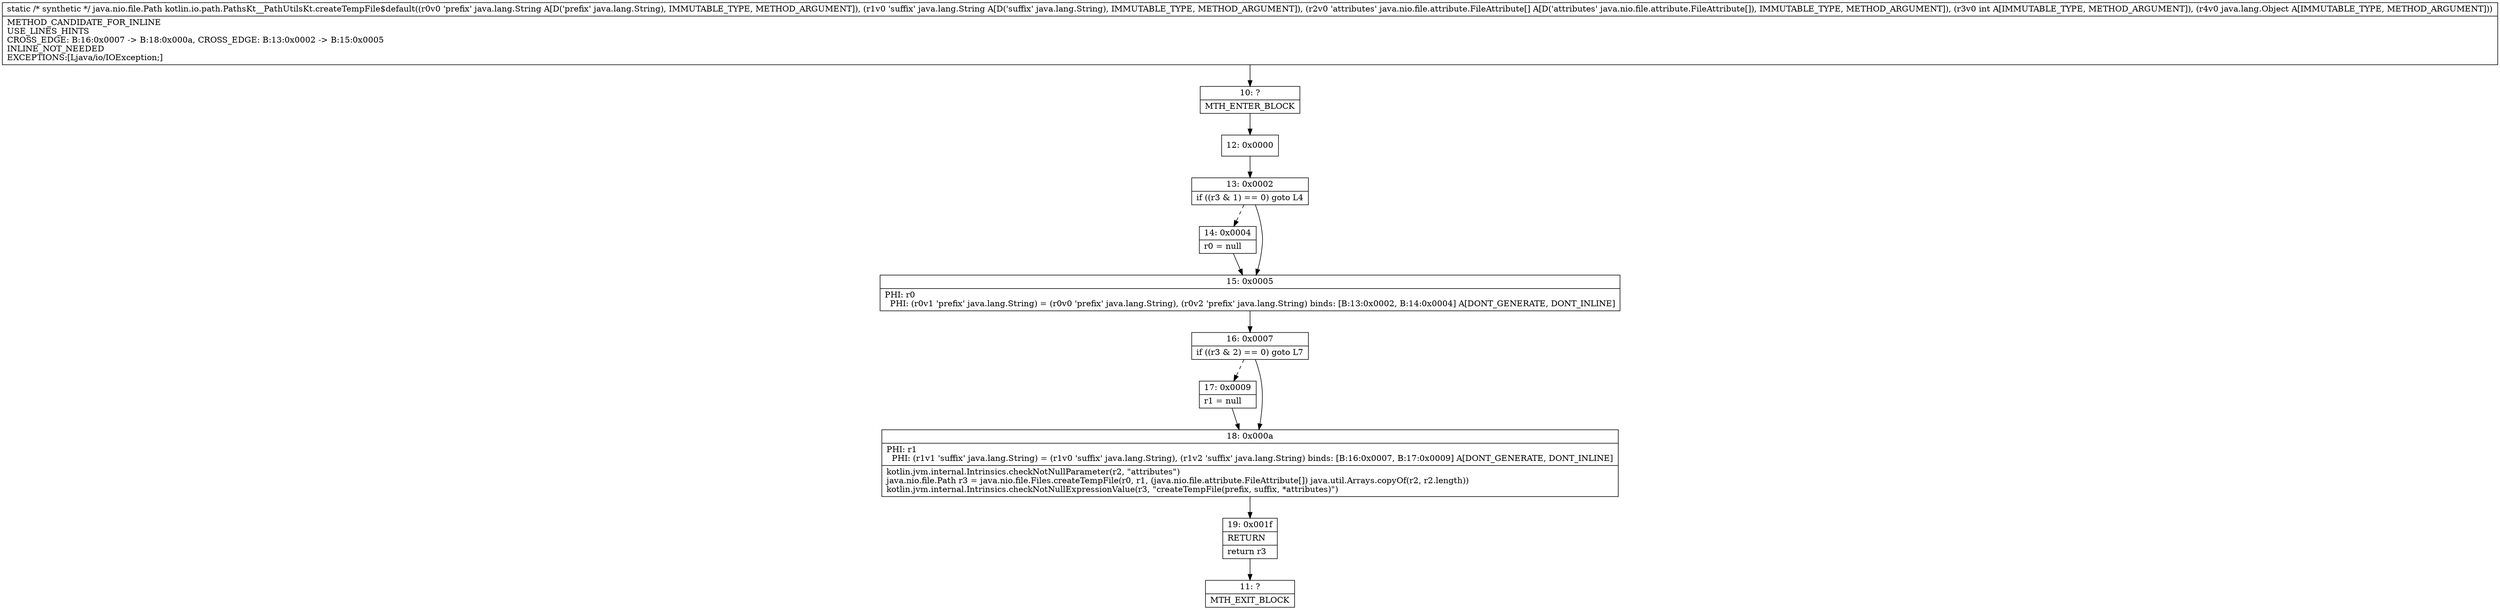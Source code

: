 digraph "CFG forkotlin.io.path.PathsKt__PathUtilsKt.createTempFile$default(Ljava\/lang\/String;Ljava\/lang\/String;[Ljava\/nio\/file\/attribute\/FileAttribute;ILjava\/lang\/Object;)Ljava\/nio\/file\/Path;" {
Node_10 [shape=record,label="{10\:\ ?|MTH_ENTER_BLOCK\l}"];
Node_12 [shape=record,label="{12\:\ 0x0000}"];
Node_13 [shape=record,label="{13\:\ 0x0002|if ((r3 & 1) == 0) goto L4\l}"];
Node_14 [shape=record,label="{14\:\ 0x0004|r0 = null\l}"];
Node_15 [shape=record,label="{15\:\ 0x0005|PHI: r0 \l  PHI: (r0v1 'prefix' java.lang.String) = (r0v0 'prefix' java.lang.String), (r0v2 'prefix' java.lang.String) binds: [B:13:0x0002, B:14:0x0004] A[DONT_GENERATE, DONT_INLINE]\l}"];
Node_16 [shape=record,label="{16\:\ 0x0007|if ((r3 & 2) == 0) goto L7\l}"];
Node_17 [shape=record,label="{17\:\ 0x0009|r1 = null\l}"];
Node_18 [shape=record,label="{18\:\ 0x000a|PHI: r1 \l  PHI: (r1v1 'suffix' java.lang.String) = (r1v0 'suffix' java.lang.String), (r1v2 'suffix' java.lang.String) binds: [B:16:0x0007, B:17:0x0009] A[DONT_GENERATE, DONT_INLINE]\l|kotlin.jvm.internal.Intrinsics.checkNotNullParameter(r2, \"attributes\")\ljava.nio.file.Path r3 = java.nio.file.Files.createTempFile(r0, r1, (java.nio.file.attribute.FileAttribute[]) java.util.Arrays.copyOf(r2, r2.length))\lkotlin.jvm.internal.Intrinsics.checkNotNullExpressionValue(r3, \"createTempFile(prefix, suffix, *attributes)\")\l}"];
Node_19 [shape=record,label="{19\:\ 0x001f|RETURN\l|return r3\l}"];
Node_11 [shape=record,label="{11\:\ ?|MTH_EXIT_BLOCK\l}"];
MethodNode[shape=record,label="{static \/* synthetic *\/ java.nio.file.Path kotlin.io.path.PathsKt__PathUtilsKt.createTempFile$default((r0v0 'prefix' java.lang.String A[D('prefix' java.lang.String), IMMUTABLE_TYPE, METHOD_ARGUMENT]), (r1v0 'suffix' java.lang.String A[D('suffix' java.lang.String), IMMUTABLE_TYPE, METHOD_ARGUMENT]), (r2v0 'attributes' java.nio.file.attribute.FileAttribute[] A[D('attributes' java.nio.file.attribute.FileAttribute[]), IMMUTABLE_TYPE, METHOD_ARGUMENT]), (r3v0 int A[IMMUTABLE_TYPE, METHOD_ARGUMENT]), (r4v0 java.lang.Object A[IMMUTABLE_TYPE, METHOD_ARGUMENT]))  | METHOD_CANDIDATE_FOR_INLINE\lUSE_LINES_HINTS\lCROSS_EDGE: B:16:0x0007 \-\> B:18:0x000a, CROSS_EDGE: B:13:0x0002 \-\> B:15:0x0005\lINLINE_NOT_NEEDED\lEXCEPTIONS:[Ljava\/io\/IOException;]\l}"];
MethodNode -> Node_10;Node_10 -> Node_12;
Node_12 -> Node_13;
Node_13 -> Node_14[style=dashed];
Node_13 -> Node_15;
Node_14 -> Node_15;
Node_15 -> Node_16;
Node_16 -> Node_17[style=dashed];
Node_16 -> Node_18;
Node_17 -> Node_18;
Node_18 -> Node_19;
Node_19 -> Node_11;
}

